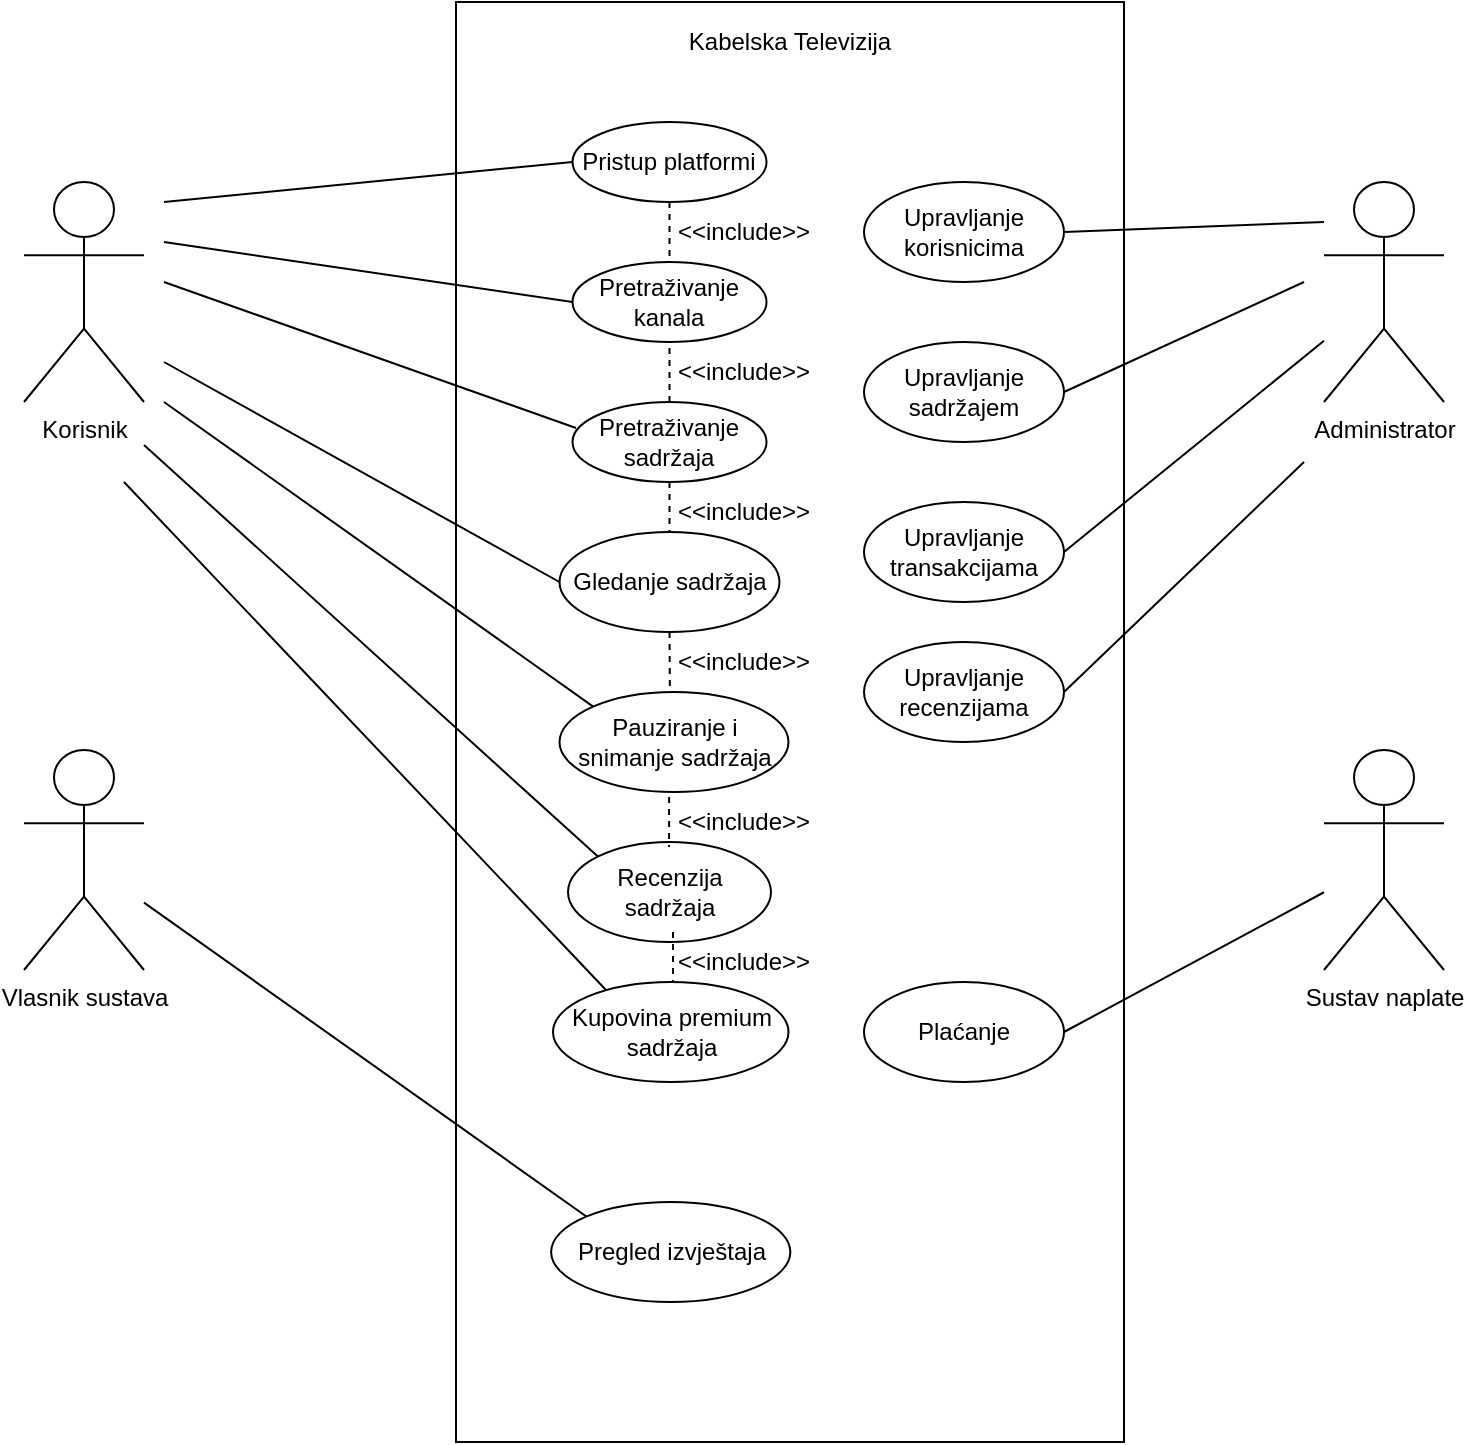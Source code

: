 <mxfile version="21.7.1" type="device">
  <diagram id="07fea595-8f29-1299-0266-81d95cde20df" name="Page-1">
    <mxGraphModel dx="1112" dy="481" grid="1" gridSize="10" guides="1" tooltips="1" connect="1" arrows="1" fold="1" page="1" pageScale="1" pageWidth="1169" pageHeight="827" background="#ffffff" math="0" shadow="0">
      <root>
        <mxCell id="0" />
        <mxCell id="1" parent="0" />
        <mxCell id="atplgGEX1ZtIgq6edVkH-113" value="" style="rounded=0;whiteSpace=wrap;html=1;" parent="1" vertex="1">
          <mxGeometry x="316" y="40" width="334" height="720" as="geometry" />
        </mxCell>
        <mxCell id="atplgGEX1ZtIgq6edVkH-114" value="Korisnik" style="shape=umlActor;verticalLabelPosition=bottom;verticalAlign=top;html=1;outlineConnect=0;" parent="1" vertex="1">
          <mxGeometry x="100" y="130" width="60" height="110" as="geometry" />
        </mxCell>
        <mxCell id="atplgGEX1ZtIgq6edVkH-115" value="Kabelska Televizija" style="text;html=1;strokeColor=none;fillColor=none;align=center;verticalAlign=middle;whiteSpace=wrap;rounded=0;" parent="1" vertex="1">
          <mxGeometry x="386" y="40" width="194" height="40" as="geometry" />
        </mxCell>
        <mxCell id="atplgGEX1ZtIgq6edVkH-116" value="Pretraživanje sadržaja" style="ellipse;whiteSpace=wrap;html=1;" parent="1" vertex="1">
          <mxGeometry x="374.25" y="240" width="97" height="40" as="geometry" />
        </mxCell>
        <mxCell id="atplgGEX1ZtIgq6edVkH-118" value="Gledanje sadržaja" style="ellipse;whiteSpace=wrap;html=1;" parent="1" vertex="1">
          <mxGeometry x="367.75" y="305" width="110" height="50" as="geometry" />
        </mxCell>
        <mxCell id="atplgGEX1ZtIgq6edVkH-119" value="Pauziranje i snimanje sadržaja" style="ellipse;whiteSpace=wrap;html=1;" parent="1" vertex="1">
          <mxGeometry x="367.75" y="385" width="114.5" height="50" as="geometry" />
        </mxCell>
        <mxCell id="atplgGEX1ZtIgq6edVkH-120" value="Pristup platformi" style="ellipse;whiteSpace=wrap;html=1;" parent="1" vertex="1">
          <mxGeometry x="374.25" y="100" width="97" height="40" as="geometry" />
        </mxCell>
        <mxCell id="atplgGEX1ZtIgq6edVkH-121" value="" style="endArrow=none;dashed=1;html=1;rounded=0;exitX=0.5;exitY=1;exitDx=0;exitDy=0;entryX=0.5;entryY=0;entryDx=0;entryDy=0;" parent="1" source="atplgGEX1ZtIgq6edVkH-116" target="atplgGEX1ZtIgq6edVkH-118" edge="1">
          <mxGeometry width="50" height="50" relative="1" as="geometry">
            <mxPoint x="450" y="270" as="sourcePoint" />
            <mxPoint x="414" y="305" as="targetPoint" />
          </mxGeometry>
        </mxCell>
        <mxCell id="atplgGEX1ZtIgq6edVkH-123" value="&amp;lt;&amp;lt;include&amp;gt;&amp;gt;" style="text;html=1;strokeColor=none;fillColor=none;align=center;verticalAlign=middle;whiteSpace=wrap;rounded=0;" parent="1" vertex="1">
          <mxGeometry x="430" y="280" width="60" height="30" as="geometry" />
        </mxCell>
        <mxCell id="atplgGEX1ZtIgq6edVkH-125" value="&amp;lt;&amp;lt;include&amp;gt;&amp;gt;" style="text;html=1;strokeColor=none;fillColor=none;align=center;verticalAlign=middle;whiteSpace=wrap;rounded=0;" parent="1" vertex="1">
          <mxGeometry x="430" y="355" width="60" height="30" as="geometry" />
        </mxCell>
        <mxCell id="atplgGEX1ZtIgq6edVkH-126" value="Pregled izvještaja" style="ellipse;whiteSpace=wrap;html=1;" parent="1" vertex="1">
          <mxGeometry x="363.56" y="640" width="119.62" height="50" as="geometry" />
        </mxCell>
        <mxCell id="atplgGEX1ZtIgq6edVkH-127" value="" style="endArrow=none;html=1;rounded=0;entryX=0;entryY=0;entryDx=0;entryDy=0;" parent="1" target="atplgGEX1ZtIgq6edVkH-126" edge="1" source="atplgGEX1ZtIgq6edVkH-145">
          <mxGeometry width="50" height="50" relative="1" as="geometry">
            <mxPoint x="180" y="495.872" as="sourcePoint" />
            <mxPoint x="396.602" y="579.997" as="targetPoint" />
          </mxGeometry>
        </mxCell>
        <mxCell id="atplgGEX1ZtIgq6edVkH-128" value="Upravljanje&lt;br&gt;korisnicima" style="ellipse;whiteSpace=wrap;html=1;" parent="1" vertex="1">
          <mxGeometry x="520" y="130" width="100" height="50" as="geometry" />
        </mxCell>
        <mxCell id="atplgGEX1ZtIgq6edVkH-129" value="Upravljanje&lt;br&gt;sadržajem" style="ellipse;whiteSpace=wrap;html=1;" parent="1" vertex="1">
          <mxGeometry x="520" y="210" width="100" height="50" as="geometry" />
        </mxCell>
        <mxCell id="atplgGEX1ZtIgq6edVkH-130" value="Upravljanje&lt;br&gt;transakcijama" style="ellipse;whiteSpace=wrap;html=1;" parent="1" vertex="1">
          <mxGeometry x="520" y="290" width="100" height="50" as="geometry" />
        </mxCell>
        <mxCell id="atplgGEX1ZtIgq6edVkH-131" value="Upravljanje&lt;br&gt;recenzijama" style="ellipse;whiteSpace=wrap;html=1;" parent="1" vertex="1">
          <mxGeometry x="520" y="360" width="100" height="50" as="geometry" />
        </mxCell>
        <mxCell id="atplgGEX1ZtIgq6edVkH-132" value="Plaćanje" style="ellipse;whiteSpace=wrap;html=1;" parent="1" vertex="1">
          <mxGeometry x="520" y="530" width="100" height="50" as="geometry" />
        </mxCell>
        <mxCell id="atplgGEX1ZtIgq6edVkH-133" value="" style="endArrow=none;html=1;rounded=0;entryX=1;entryY=0.5;entryDx=0;entryDy=0;" parent="1" source="atplgGEX1ZtIgq6edVkH-146" target="atplgGEX1ZtIgq6edVkH-132" edge="1">
          <mxGeometry width="50" height="50" relative="1" as="geometry">
            <mxPoint x="760" y="510" as="sourcePoint" />
            <mxPoint x="440" y="280" as="targetPoint" />
          </mxGeometry>
        </mxCell>
        <mxCell id="atplgGEX1ZtIgq6edVkH-134" value="" style="endArrow=none;html=1;rounded=0;exitX=1;exitY=0.5;exitDx=0;exitDy=0;" parent="1" source="atplgGEX1ZtIgq6edVkH-128" edge="1">
          <mxGeometry width="50" height="50" relative="1" as="geometry">
            <mxPoint x="390" y="330" as="sourcePoint" />
            <mxPoint x="750" y="150" as="targetPoint" />
          </mxGeometry>
        </mxCell>
        <mxCell id="atplgGEX1ZtIgq6edVkH-135" value="" style="endArrow=none;html=1;rounded=0;exitX=1;exitY=0.5;exitDx=0;exitDy=0;" parent="1" source="atplgGEX1ZtIgq6edVkH-129" edge="1">
          <mxGeometry width="50" height="50" relative="1" as="geometry">
            <mxPoint x="390" y="330" as="sourcePoint" />
            <mxPoint x="740" y="180" as="targetPoint" />
          </mxGeometry>
        </mxCell>
        <mxCell id="atplgGEX1ZtIgq6edVkH-136" value="" style="endArrow=none;html=1;rounded=0;exitX=1;exitY=0.5;exitDx=0;exitDy=0;" parent="1" source="atplgGEX1ZtIgq6edVkH-130" target="atplgGEX1ZtIgq6edVkH-147" edge="1">
          <mxGeometry width="50" height="50" relative="1" as="geometry">
            <mxPoint x="390" y="330" as="sourcePoint" />
            <mxPoint x="760" y="152.097" as="targetPoint" />
          </mxGeometry>
        </mxCell>
        <mxCell id="atplgGEX1ZtIgq6edVkH-137" value="" style="endArrow=none;html=1;rounded=0;exitX=1;exitY=0.5;exitDx=0;exitDy=0;" parent="1" source="atplgGEX1ZtIgq6edVkH-131" edge="1">
          <mxGeometry width="50" height="50" relative="1" as="geometry">
            <mxPoint x="390" y="330" as="sourcePoint" />
            <mxPoint x="740" y="270" as="targetPoint" />
          </mxGeometry>
        </mxCell>
        <mxCell id="atplgGEX1ZtIgq6edVkH-138" value="Pretraživanje kanala" style="ellipse;whiteSpace=wrap;html=1;" parent="1" vertex="1">
          <mxGeometry x="374.25" y="170" width="97" height="40" as="geometry" />
        </mxCell>
        <mxCell id="atplgGEX1ZtIgq6edVkH-139" value="&amp;lt;&amp;lt;include&amp;gt;&amp;gt;" style="text;html=1;strokeColor=none;fillColor=none;align=center;verticalAlign=middle;whiteSpace=wrap;rounded=0;" parent="1" vertex="1">
          <mxGeometry x="430" y="140" width="60" height="30" as="geometry" />
        </mxCell>
        <mxCell id="atplgGEX1ZtIgq6edVkH-140" value="" style="endArrow=none;dashed=1;html=1;rounded=0;entryX=0.5;entryY=1;entryDx=0;entryDy=0;exitX=0.5;exitY=0;exitDx=0;exitDy=0;" parent="1" source="atplgGEX1ZtIgq6edVkH-116" target="atplgGEX1ZtIgq6edVkH-138" edge="1">
          <mxGeometry width="50" height="50" relative="1" as="geometry">
            <mxPoint x="470" y="330" as="sourcePoint" />
            <mxPoint x="520" y="280" as="targetPoint" />
          </mxGeometry>
        </mxCell>
        <mxCell id="atplgGEX1ZtIgq6edVkH-141" value="&amp;lt;&amp;lt;include&amp;gt;&amp;gt;" style="text;html=1;strokeColor=none;fillColor=none;align=center;verticalAlign=middle;whiteSpace=wrap;rounded=0;" parent="1" vertex="1">
          <mxGeometry x="430" y="210" width="60" height="30" as="geometry" />
        </mxCell>
        <mxCell id="atplgGEX1ZtIgq6edVkH-142" value="" style="endArrow=none;dashed=1;html=1;rounded=0;entryX=0.5;entryY=0;entryDx=0;entryDy=0;exitX=0.5;exitY=1;exitDx=0;exitDy=0;" parent="1" source="atplgGEX1ZtIgq6edVkH-120" target="atplgGEX1ZtIgq6edVkH-138" edge="1">
          <mxGeometry width="50" height="50" relative="1" as="geometry">
            <mxPoint x="470" y="330" as="sourcePoint" />
            <mxPoint x="520" y="280" as="targetPoint" />
          </mxGeometry>
        </mxCell>
        <mxCell id="atplgGEX1ZtIgq6edVkH-143" value="Recenzija sadržaja" style="ellipse;whiteSpace=wrap;html=1;" parent="1" vertex="1">
          <mxGeometry x="372" y="460" width="101.5" height="50" as="geometry" />
        </mxCell>
        <mxCell id="atplgGEX1ZtIgq6edVkH-145" value="Vlasnik sustava" style="shape=umlActor;verticalLabelPosition=bottom;verticalAlign=top;html=1;outlineConnect=0;" parent="1" vertex="1">
          <mxGeometry x="100" y="414" width="60" height="110" as="geometry" />
        </mxCell>
        <mxCell id="atplgGEX1ZtIgq6edVkH-146" value="Sustav naplate" style="shape=umlActor;verticalLabelPosition=bottom;verticalAlign=top;html=1;outlineConnect=0;" parent="1" vertex="1">
          <mxGeometry x="750" y="414" width="60" height="110" as="geometry" />
        </mxCell>
        <mxCell id="atplgGEX1ZtIgq6edVkH-147" value="Administrator" style="shape=umlActor;verticalLabelPosition=bottom;verticalAlign=top;html=1;outlineConnect=0;" parent="1" vertex="1">
          <mxGeometry x="750" y="130" width="60" height="110" as="geometry" />
        </mxCell>
        <mxCell id="atplgGEX1ZtIgq6edVkH-150" value="&amp;lt;&amp;lt;include&amp;gt;&amp;gt;" style="text;html=1;strokeColor=none;fillColor=none;align=center;verticalAlign=middle;whiteSpace=wrap;rounded=0;" parent="1" vertex="1">
          <mxGeometry x="430" y="430" width="60" height="40" as="geometry" />
        </mxCell>
        <mxCell id="atplgGEX1ZtIgq6edVkH-152" value="" style="endArrow=none;html=1;rounded=0;entryX=0;entryY=0.5;entryDx=0;entryDy=0;" parent="1" target="atplgGEX1ZtIgq6edVkH-120" edge="1">
          <mxGeometry width="50" height="50" relative="1" as="geometry">
            <mxPoint x="170" y="140" as="sourcePoint" />
            <mxPoint x="210" y="90" as="targetPoint" />
          </mxGeometry>
        </mxCell>
        <mxCell id="atplgGEX1ZtIgq6edVkH-153" value="" style="endArrow=none;html=1;rounded=0;entryX=0;entryY=0.5;entryDx=0;entryDy=0;" parent="1" target="atplgGEX1ZtIgq6edVkH-138" edge="1">
          <mxGeometry width="50" height="50" relative="1" as="geometry">
            <mxPoint x="170" y="160" as="sourcePoint" />
            <mxPoint x="366" y="140" as="targetPoint" />
          </mxGeometry>
        </mxCell>
        <mxCell id="atplgGEX1ZtIgq6edVkH-154" value="" style="endArrow=none;html=1;rounded=0;entryX=0.018;entryY=0.325;entryDx=0;entryDy=0;entryPerimeter=0;" parent="1" target="atplgGEX1ZtIgq6edVkH-116" edge="1">
          <mxGeometry width="50" height="50" relative="1" as="geometry">
            <mxPoint x="170" y="180" as="sourcePoint" />
            <mxPoint x="390" y="186" as="targetPoint" />
          </mxGeometry>
        </mxCell>
        <mxCell id="atplgGEX1ZtIgq6edVkH-156" value="" style="endArrow=none;html=1;rounded=0;entryX=0;entryY=0.5;entryDx=0;entryDy=0;" parent="1" target="atplgGEX1ZtIgq6edVkH-118" edge="1">
          <mxGeometry width="50" height="50" relative="1" as="geometry">
            <mxPoint x="170" y="220" as="sourcePoint" />
            <mxPoint x="394" y="322" as="targetPoint" />
          </mxGeometry>
        </mxCell>
        <mxCell id="atplgGEX1ZtIgq6edVkH-157" value="" style="endArrow=none;html=1;rounded=0;entryX=0;entryY=0;entryDx=0;entryDy=0;" parent="1" target="atplgGEX1ZtIgq6edVkH-119" edge="1">
          <mxGeometry width="50" height="50" relative="1" as="geometry">
            <mxPoint x="170" y="240" as="sourcePoint" />
            <mxPoint x="385" y="402" as="targetPoint" />
          </mxGeometry>
        </mxCell>
        <mxCell id="atplgGEX1ZtIgq6edVkH-158" value="" style="endArrow=none;html=1;rounded=0;entryX=0;entryY=0;entryDx=0;entryDy=0;" parent="1" target="atplgGEX1ZtIgq6edVkH-143" edge="1">
          <mxGeometry width="50" height="50" relative="1" as="geometry">
            <mxPoint x="160" y="261.5" as="sourcePoint" />
            <mxPoint x="368" y="488.5" as="targetPoint" />
          </mxGeometry>
        </mxCell>
        <mxCell id="atplgGEX1ZtIgq6edVkH-160" value="" style="endArrow=none;dashed=1;html=1;rounded=0;entryX=0.5;entryY=0;entryDx=0;entryDy=0;exitX=0.5;exitY=1;exitDx=0;exitDy=0;" parent="1" edge="1">
          <mxGeometry width="50" height="50" relative="1" as="geometry">
            <mxPoint x="422.55" y="437.5" as="sourcePoint" />
            <mxPoint x="422.55" y="462.5" as="targetPoint" />
          </mxGeometry>
        </mxCell>
        <mxCell id="atplgGEX1ZtIgq6edVkH-163" value="" style="endArrow=none;dashed=1;html=1;rounded=0;entryX=0.482;entryY=0.003;entryDx=0;entryDy=0;entryPerimeter=0;" parent="1" target="atplgGEX1ZtIgq6edVkH-119" edge="1">
          <mxGeometry width="50" height="50" relative="1" as="geometry">
            <mxPoint x="422.77" y="355" as="sourcePoint" />
            <mxPoint x="422.61" y="379.27" as="targetPoint" />
          </mxGeometry>
        </mxCell>
        <mxCell id="axlt0iZDX2B-2xDFKXQc-2" value="Kupovina premium sadržaja" style="ellipse;whiteSpace=wrap;html=1;" vertex="1" parent="1">
          <mxGeometry x="364.5" y="530" width="117.75" height="50" as="geometry" />
        </mxCell>
        <mxCell id="axlt0iZDX2B-2xDFKXQc-3" value="" style="endArrow=none;dashed=1;html=1;rounded=0;entryX=0.5;entryY=0;entryDx=0;entryDy=0;exitX=0.5;exitY=1;exitDx=0;exitDy=0;" edge="1" parent="1">
          <mxGeometry width="50" height="50" relative="1" as="geometry">
            <mxPoint x="424.5" y="505" as="sourcePoint" />
            <mxPoint x="424.5" y="530" as="targetPoint" />
          </mxGeometry>
        </mxCell>
        <mxCell id="axlt0iZDX2B-2xDFKXQc-4" value="&amp;lt;&amp;lt;include&amp;gt;&amp;gt;" style="text;html=1;strokeColor=none;fillColor=none;align=center;verticalAlign=middle;whiteSpace=wrap;rounded=0;" vertex="1" parent="1">
          <mxGeometry x="430" y="500" width="60" height="40" as="geometry" />
        </mxCell>
        <mxCell id="axlt0iZDX2B-2xDFKXQc-5" value="" style="endArrow=none;html=1;rounded=0;entryX=0.225;entryY=0.08;entryDx=0;entryDy=0;entryPerimeter=0;" edge="1" parent="1" target="axlt0iZDX2B-2xDFKXQc-2">
          <mxGeometry width="50" height="50" relative="1" as="geometry">
            <mxPoint x="150" y="280" as="sourcePoint" />
            <mxPoint x="372" y="502.75" as="targetPoint" />
          </mxGeometry>
        </mxCell>
      </root>
    </mxGraphModel>
  </diagram>
</mxfile>
